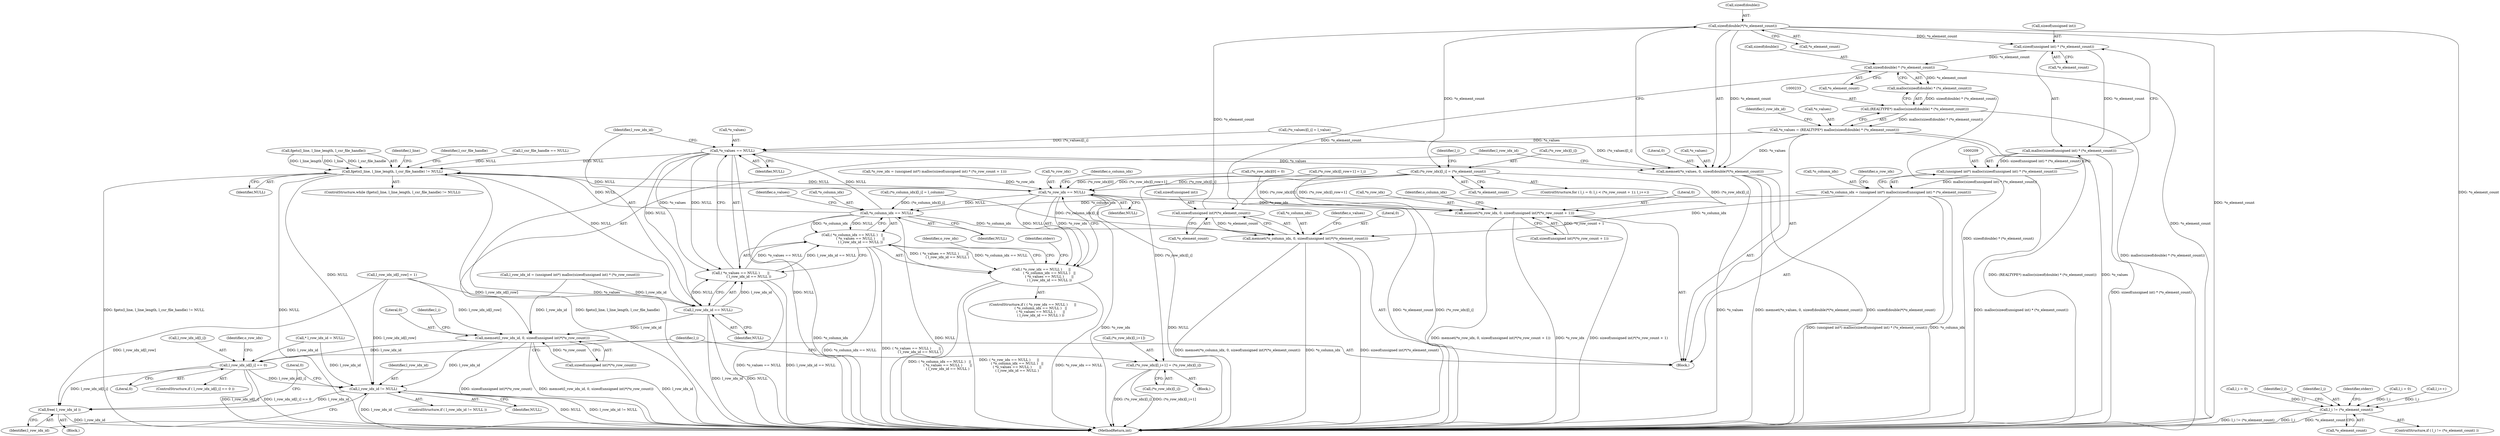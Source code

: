 digraph "0_libxsmm_151481489192e6d1997f8bde52c5c425ea41741d_0@API" {
"1000300" [label="(Call,sizeof(double)*(*o_element_count))"];
"1000291" [label="(Call,sizeof(unsigned int)*(*o_element_count))"];
"1000235" [label="(Call,sizeof(double) * (*o_element_count))"];
"1000211" [label="(Call,sizeof(unsigned int) * (*o_element_count))"];
"1000300" [label="(Call,sizeof(double)*(*o_element_count))"];
"1000210" [label="(Call,malloc(sizeof(unsigned int) * (*o_element_count)))"];
"1000208" [label="(Call,(unsigned int*) malloc(sizeof(unsigned int) * (*o_element_count)))"];
"1000205" [label="(Call,*o_column_idx = (unsigned int*) malloc(sizeof(unsigned int) * (*o_element_count)))"];
"1000257" [label="(Call,*o_column_idx == NULL)"];
"1000161" [label="(Call,fgets(l_line, l_line_length, l_csr_file_handle) != NULL)"];
"1000252" [label="(Call,*o_row_idx == NULL)"];
"1000251" [label="(Call,( *o_row_idx == NULL )      ||\n               ( *o_column_idx == NULL )   ||\n               ( *o_values == NULL )       ||\n               ( l_row_idx_id == NULL ))"];
"1000276" [label="(Call,memset(*o_row_idx, 0, sizeof(unsigned int)*(*o_row_count + 1)))"];
"1000451" [label="(Call,l_row_idx_id != NULL)"];
"1000455" [label="(Call,free( l_row_idx_id ))"];
"1000256" [label="(Call,( *o_column_idx == NULL )   ||\n               ( *o_values == NULL )       ||\n               ( l_row_idx_id == NULL ))"];
"1000262" [label="(Call,*o_values == NULL)"];
"1000261" [label="(Call,( *o_values == NULL )       ||\n               ( l_row_idx_id == NULL ))"];
"1000266" [label="(Call,l_row_idx_id == NULL)"];
"1000305" [label="(Call,memset(l_row_idx_id, 0, sizeof(unsigned int)*(*o_row_count)))"];
"1000433" [label="(Call,l_row_idx_id[l_i] == 0)"];
"1000296" [label="(Call,memset(*o_values, 0, sizeof(double)*(*o_element_count)))"];
"1000287" [label="(Call,memset(*o_column_idx, 0, sizeof(unsigned int)*(*o_element_count)))"];
"1000234" [label="(Call,malloc(sizeof(double) * (*o_element_count)))"];
"1000232" [label="(Call,(REALTYPE*) malloc(sizeof(double) * (*o_element_count)))"];
"1000229" [label="(Call,*o_values = (REALTYPE*) malloc(sizeof(double) * (*o_element_count)))"];
"1000325" [label="(Call,(*o_row_idx)[l_i] = (*o_element_count))"];
"1000439" [label="(Call,(*o_row_idx)[l_i+1] = (*o_row_idx)[l_i])"];
"1000410" [label="(Call,l_i != (*o_element_count))"];
"1000458" [label="(Literal,0)"];
"1000410" [label="(Call,l_i != (*o_element_count))"];
"1000240" [label="(Call,l_row_idx_id = (unsigned int*) malloc(sizeof(unsigned int) * (*o_row_count)))"];
"1000303" [label="(Call,*o_element_count)"];
"1000439" [label="(Call,(*o_row_idx)[l_i+1] = (*o_row_idx)[l_i])"];
"1000266" [label="(Call,l_row_idx_id == NULL)"];
"1000262" [label="(Call,*o_values == NULL)"];
"1000205" [label="(Call,*o_column_idx = (unsigned int*) malloc(sizeof(unsigned int) * (*o_element_count)))"];
"1000454" [label="(Block,)"];
"1000291" [label="(Call,sizeof(unsigned int)*(*o_element_count))"];
"1000235" [label="(Call,sizeof(double) * (*o_element_count))"];
"1000446" [label="(Call,(*o_row_idx)[l_i])"];
"1000257" [label="(Call,*o_column_idx == NULL)"];
"1000208" [label="(Call,(unsigned int*) malloc(sizeof(unsigned int) * (*o_element_count)))"];
"1000300" [label="(Call,sizeof(double)*(*o_element_count))"];
"1000432" [label="(ControlStructure,if ( l_row_idx_id[l_i] == 0 ))"];
"1000166" [label="(Identifier,NULL)"];
"1000440" [label="(Call,(*o_row_idx)[l_i+1])"];
"1000287" [label="(Call,memset(*o_column_idx, 0, sizeof(unsigned int)*(*o_element_count)))"];
"1000271" [label="(Identifier,stderr)"];
"1000290" [label="(Literal,0)"];
"1000211" [label="(Call,sizeof(unsigned int) * (*o_element_count))"];
"1000256" [label="(Call,( *o_column_idx == NULL )   ||\n               ( *o_values == NULL )       ||\n               ( l_row_idx_id == NULL ))"];
"1000230" [label="(Call,*o_values)"];
"1000250" [label="(ControlStructure,if ( ( *o_row_idx == NULL )      ||\n               ( *o_column_idx == NULL )   ||\n               ( *o_values == NULL )       ||\n               ( l_row_idx_id == NULL ) ))"];
"1000232" [label="(Call,(REALTYPE*) malloc(sizeof(double) * (*o_element_count)))"];
"1000280" [label="(Call,sizeof(unsigned int)*(*o_row_count + 1))"];
"1000258" [label="(Call,*o_column_idx)"];
"1000292" [label="(Call,sizeof(unsigned int))"];
"1000412" [label="(Call,*o_element_count)"];
"1000263" [label="(Call,*o_values)"];
"1000241" [label="(Identifier,l_row_idx_id)"];
"1000255" [label="(Identifier,NULL)"];
"1000459" [label="(MethodReturn,int)"];
"1000450" [label="(ControlStructure,if ( l_row_idx_id != NULL ))"];
"1000380" [label="(Call,(*o_column_idx)[l_i] = l_column)"];
"1000324" [label="(Identifier,l_i)"];
"1000289" [label="(Identifier,o_column_idx)"];
"1000137" [label="(Call,* l_row_idx_id = NULL)"];
"1000162" [label="(Call,fgets(l_line, l_line_length, l_csr_file_handle))"];
"1000276" [label="(Call,memset(*o_row_idx, 0, sizeof(unsigned int)*(*o_row_count + 1)))"];
"1000204" [label="(Block,)"];
"1000294" [label="(Call,*o_element_count)"];
"1000308" [label="(Call,sizeof(unsigned int)*(*o_row_count))"];
"1000171" [label="(Identifier,l_line)"];
"1000267" [label="(Identifier,l_row_idx_id)"];
"1000455" [label="(Call,free( l_row_idx_id ))"];
"1000394" [label="(Call,l_row_idx_id[l_row] = 1)"];
"1000453" [label="(Identifier,NULL)"];
"1000288" [label="(Call,*o_column_idx)"];
"1000437" [label="(Literal,0)"];
"1000216" [label="(Call,*o_row_idx = (unsigned int*) malloc(sizeof(unsigned int) * (*o_row_count + 1)))"];
"1000399" [label="(Call,(*o_row_idx)[l_row+1] = l_i)"];
"1000306" [label="(Identifier,l_row_idx_id)"];
"1000430" [label="(Identifier,l_i)"];
"1000238" [label="(Call,*o_element_count)"];
"1000452" [label="(Identifier,l_row_idx_id)"];
"1000423" [label="(Identifier,l_i)"];
"1000411" [label="(Identifier,l_i)"];
"1000301" [label="(Call,sizeof(double))"];
"1000416" [label="(Identifier,stderr)"];
"1000261" [label="(Call,( *o_values == NULL )       ||\n               ( l_row_idx_id == NULL ))"];
"1000251" [label="(Call,( *o_row_idx == NULL )      ||\n               ( *o_column_idx == NULL )   ||\n               ( *o_values == NULL )       ||\n               ( l_row_idx_id == NULL ))"];
"1000298" [label="(Identifier,o_values)"];
"1000451" [label="(Call,l_row_idx_id != NULL)"];
"1000206" [label="(Call,*o_column_idx)"];
"1000330" [label="(Call,*o_element_count)"];
"1000408" [label="(Identifier,l_csr_file_handle)"];
"1000299" [label="(Literal,0)"];
"1000210" [label="(Call,malloc(sizeof(unsigned int) * (*o_element_count)))"];
"1000236" [label="(Call,sizeof(double))"];
"1000264" [label="(Identifier,o_values)"];
"1000278" [label="(Identifier,o_row_idx)"];
"1000161" [label="(Call,fgets(l_line, l_line_length, l_csr_file_handle) != NULL)"];
"1000150" [label="(Call,l_csr_file_handle == NULL)"];
"1000253" [label="(Call,*o_row_idx)"];
"1000305" [label="(Call,memset(l_row_idx_id, 0, sizeof(unsigned int)*(*o_row_count)))"];
"1000268" [label="(Identifier,NULL)"];
"1000296" [label="(Call,memset(*o_values, 0, sizeof(double)*(*o_element_count)))"];
"1000265" [label="(Identifier,NULL)"];
"1000307" [label="(Literal,0)"];
"1000433" [label="(Call,l_row_idx_id[l_i] == 0)"];
"1000313" [label="(ControlStructure,for ( l_i = 0; l_i < (*o_row_count + 1); l_i++))"];
"1000442" [label="(Identifier,o_row_idx)"];
"1000234" [label="(Call,malloc(sizeof(double) * (*o_element_count)))"];
"1000260" [label="(Identifier,NULL)"];
"1000326" [label="(Call,(*o_row_idx)[l_i])"];
"1000438" [label="(Block,)"];
"1000252" [label="(Call,*o_row_idx == NULL)"];
"1000212" [label="(Call,sizeof(unsigned int))"];
"1000218" [label="(Identifier,o_row_idx)"];
"1000214" [label="(Call,*o_element_count)"];
"1000456" [label="(Identifier,l_row_idx_id)"];
"1000315" [label="(Identifier,l_i)"];
"1000229" [label="(Call,*o_values = (REALTYPE*) malloc(sizeof(double) * (*o_element_count)))"];
"1000409" [label="(ControlStructure,if ( l_i != (*o_element_count) ))"];
"1000141" [label="(Call,l_i = 0)"];
"1000259" [label="(Identifier,o_column_idx)"];
"1000386" [label="(Call,(*o_values)[l_i] = l_value)"];
"1000325" [label="(Call,(*o_row_idx)[l_i] = (*o_element_count))"];
"1000332" [label="(Call,(*o_row_idx)[0] = 0)"];
"1000279" [label="(Literal,0)"];
"1000392" [label="(Call,l_i++)"];
"1000297" [label="(Call,*o_values)"];
"1000160" [label="(ControlStructure,while (fgets(l_line, l_line_length, l_csr_file_handle) != NULL))"];
"1000338" [label="(Call,l_i = 0)"];
"1000434" [label="(Call,l_row_idx_id[l_i])"];
"1000277" [label="(Call,*o_row_idx)"];
"1000300" -> "1000296"  [label="AST: "];
"1000300" -> "1000303"  [label="CFG: "];
"1000301" -> "1000300"  [label="AST: "];
"1000303" -> "1000300"  [label="AST: "];
"1000296" -> "1000300"  [label="CFG: "];
"1000300" -> "1000459"  [label="DDG: *o_element_count"];
"1000300" -> "1000211"  [label="DDG: *o_element_count"];
"1000300" -> "1000296"  [label="DDG: *o_element_count"];
"1000291" -> "1000300"  [label="DDG: *o_element_count"];
"1000300" -> "1000325"  [label="DDG: *o_element_count"];
"1000300" -> "1000410"  [label="DDG: *o_element_count"];
"1000291" -> "1000287"  [label="AST: "];
"1000291" -> "1000294"  [label="CFG: "];
"1000292" -> "1000291"  [label="AST: "];
"1000294" -> "1000291"  [label="AST: "];
"1000287" -> "1000291"  [label="CFG: "];
"1000291" -> "1000287"  [label="DDG: *o_element_count"];
"1000235" -> "1000291"  [label="DDG: *o_element_count"];
"1000235" -> "1000234"  [label="AST: "];
"1000235" -> "1000238"  [label="CFG: "];
"1000236" -> "1000235"  [label="AST: "];
"1000238" -> "1000235"  [label="AST: "];
"1000234" -> "1000235"  [label="CFG: "];
"1000235" -> "1000459"  [label="DDG: *o_element_count"];
"1000235" -> "1000234"  [label="DDG: *o_element_count"];
"1000211" -> "1000235"  [label="DDG: *o_element_count"];
"1000211" -> "1000210"  [label="AST: "];
"1000211" -> "1000214"  [label="CFG: "];
"1000212" -> "1000211"  [label="AST: "];
"1000214" -> "1000211"  [label="AST: "];
"1000210" -> "1000211"  [label="CFG: "];
"1000211" -> "1000210"  [label="DDG: *o_element_count"];
"1000210" -> "1000208"  [label="AST: "];
"1000208" -> "1000210"  [label="CFG: "];
"1000210" -> "1000459"  [label="DDG: sizeof(unsigned int) * (*o_element_count)"];
"1000210" -> "1000208"  [label="DDG: sizeof(unsigned int) * (*o_element_count)"];
"1000208" -> "1000205"  [label="AST: "];
"1000209" -> "1000208"  [label="AST: "];
"1000205" -> "1000208"  [label="CFG: "];
"1000208" -> "1000459"  [label="DDG: malloc(sizeof(unsigned int) * (*o_element_count))"];
"1000208" -> "1000205"  [label="DDG: malloc(sizeof(unsigned int) * (*o_element_count))"];
"1000205" -> "1000204"  [label="AST: "];
"1000206" -> "1000205"  [label="AST: "];
"1000218" -> "1000205"  [label="CFG: "];
"1000205" -> "1000459"  [label="DDG: *o_column_idx"];
"1000205" -> "1000459"  [label="DDG: (unsigned int*) malloc(sizeof(unsigned int) * (*o_element_count))"];
"1000205" -> "1000257"  [label="DDG: *o_column_idx"];
"1000205" -> "1000287"  [label="DDG: *o_column_idx"];
"1000257" -> "1000256"  [label="AST: "];
"1000257" -> "1000260"  [label="CFG: "];
"1000258" -> "1000257"  [label="AST: "];
"1000260" -> "1000257"  [label="AST: "];
"1000264" -> "1000257"  [label="CFG: "];
"1000256" -> "1000257"  [label="CFG: "];
"1000257" -> "1000459"  [label="DDG: NULL"];
"1000257" -> "1000459"  [label="DDG: *o_column_idx"];
"1000257" -> "1000161"  [label="DDG: NULL"];
"1000257" -> "1000256"  [label="DDG: *o_column_idx"];
"1000257" -> "1000256"  [label="DDG: NULL"];
"1000380" -> "1000257"  [label="DDG: (*o_column_idx)[l_i]"];
"1000252" -> "1000257"  [label="DDG: NULL"];
"1000257" -> "1000262"  [label="DDG: NULL"];
"1000257" -> "1000287"  [label="DDG: *o_column_idx"];
"1000161" -> "1000160"  [label="AST: "];
"1000161" -> "1000166"  [label="CFG: "];
"1000162" -> "1000161"  [label="AST: "];
"1000166" -> "1000161"  [label="AST: "];
"1000171" -> "1000161"  [label="CFG: "];
"1000408" -> "1000161"  [label="CFG: "];
"1000161" -> "1000459"  [label="DDG: NULL"];
"1000161" -> "1000459"  [label="DDG: fgets(l_line, l_line_length, l_csr_file_handle)"];
"1000161" -> "1000459"  [label="DDG: fgets(l_line, l_line_length, l_csr_file_handle) != NULL"];
"1000162" -> "1000161"  [label="DDG: l_line"];
"1000162" -> "1000161"  [label="DDG: l_line_length"];
"1000162" -> "1000161"  [label="DDG: l_csr_file_handle"];
"1000252" -> "1000161"  [label="DDG: NULL"];
"1000266" -> "1000161"  [label="DDG: NULL"];
"1000150" -> "1000161"  [label="DDG: NULL"];
"1000262" -> "1000161"  [label="DDG: NULL"];
"1000161" -> "1000252"  [label="DDG: NULL"];
"1000161" -> "1000451"  [label="DDG: NULL"];
"1000252" -> "1000251"  [label="AST: "];
"1000252" -> "1000255"  [label="CFG: "];
"1000253" -> "1000252"  [label="AST: "];
"1000255" -> "1000252"  [label="AST: "];
"1000259" -> "1000252"  [label="CFG: "];
"1000251" -> "1000252"  [label="CFG: "];
"1000252" -> "1000459"  [label="DDG: *o_row_idx"];
"1000252" -> "1000459"  [label="DDG: NULL"];
"1000252" -> "1000251"  [label="DDG: *o_row_idx"];
"1000252" -> "1000251"  [label="DDG: NULL"];
"1000325" -> "1000252"  [label="DDG: (*o_row_idx)[l_i]"];
"1000332" -> "1000252"  [label="DDG: (*o_row_idx)[0]"];
"1000216" -> "1000252"  [label="DDG: *o_row_idx"];
"1000399" -> "1000252"  [label="DDG: (*o_row_idx)[l_row+1]"];
"1000252" -> "1000276"  [label="DDG: *o_row_idx"];
"1000251" -> "1000250"  [label="AST: "];
"1000251" -> "1000256"  [label="CFG: "];
"1000256" -> "1000251"  [label="AST: "];
"1000271" -> "1000251"  [label="CFG: "];
"1000278" -> "1000251"  [label="CFG: "];
"1000251" -> "1000459"  [label="DDG: ( *o_row_idx == NULL )      ||\n               ( *o_column_idx == NULL )   ||\n               ( *o_values == NULL )       ||\n               ( l_row_idx_id == NULL )"];
"1000251" -> "1000459"  [label="DDG: *o_row_idx == NULL"];
"1000251" -> "1000459"  [label="DDG: ( *o_column_idx == NULL )   ||\n               ( *o_values == NULL )       ||\n               ( l_row_idx_id == NULL )"];
"1000256" -> "1000251"  [label="DDG: *o_column_idx == NULL"];
"1000256" -> "1000251"  [label="DDG: ( *o_values == NULL )       ||\n               ( l_row_idx_id == NULL )"];
"1000276" -> "1000204"  [label="AST: "];
"1000276" -> "1000280"  [label="CFG: "];
"1000277" -> "1000276"  [label="AST: "];
"1000279" -> "1000276"  [label="AST: "];
"1000280" -> "1000276"  [label="AST: "];
"1000289" -> "1000276"  [label="CFG: "];
"1000276" -> "1000459"  [label="DDG: sizeof(unsigned int)*(*o_row_count + 1)"];
"1000276" -> "1000459"  [label="DDG: memset(*o_row_idx, 0, sizeof(unsigned int)*(*o_row_count + 1))"];
"1000276" -> "1000459"  [label="DDG: *o_row_idx"];
"1000325" -> "1000276"  [label="DDG: (*o_row_idx)[l_i]"];
"1000332" -> "1000276"  [label="DDG: (*o_row_idx)[0]"];
"1000399" -> "1000276"  [label="DDG: (*o_row_idx)[l_row+1]"];
"1000280" -> "1000276"  [label="DDG: *o_row_count + 1"];
"1000451" -> "1000450"  [label="AST: "];
"1000451" -> "1000453"  [label="CFG: "];
"1000452" -> "1000451"  [label="AST: "];
"1000453" -> "1000451"  [label="AST: "];
"1000456" -> "1000451"  [label="CFG: "];
"1000458" -> "1000451"  [label="CFG: "];
"1000451" -> "1000459"  [label="DDG: l_row_idx_id"];
"1000451" -> "1000459"  [label="DDG: NULL"];
"1000451" -> "1000459"  [label="DDG: l_row_idx_id != NULL"];
"1000433" -> "1000451"  [label="DDG: l_row_idx_id[l_i]"];
"1000305" -> "1000451"  [label="DDG: l_row_idx_id"];
"1000137" -> "1000451"  [label="DDG: l_row_idx_id"];
"1000394" -> "1000451"  [label="DDG: l_row_idx_id[l_row]"];
"1000451" -> "1000455"  [label="DDG: l_row_idx_id"];
"1000455" -> "1000454"  [label="AST: "];
"1000455" -> "1000456"  [label="CFG: "];
"1000456" -> "1000455"  [label="AST: "];
"1000458" -> "1000455"  [label="CFG: "];
"1000455" -> "1000459"  [label="DDG: l_row_idx_id"];
"1000433" -> "1000455"  [label="DDG: l_row_idx_id[l_i]"];
"1000394" -> "1000455"  [label="DDG: l_row_idx_id[l_row]"];
"1000256" -> "1000261"  [label="CFG: "];
"1000261" -> "1000256"  [label="AST: "];
"1000256" -> "1000459"  [label="DDG: *o_column_idx == NULL"];
"1000256" -> "1000459"  [label="DDG: ( *o_values == NULL )       ||\n               ( l_row_idx_id == NULL )"];
"1000261" -> "1000256"  [label="DDG: *o_values == NULL"];
"1000261" -> "1000256"  [label="DDG: l_row_idx_id == NULL"];
"1000262" -> "1000261"  [label="AST: "];
"1000262" -> "1000265"  [label="CFG: "];
"1000263" -> "1000262"  [label="AST: "];
"1000265" -> "1000262"  [label="AST: "];
"1000267" -> "1000262"  [label="CFG: "];
"1000261" -> "1000262"  [label="CFG: "];
"1000262" -> "1000459"  [label="DDG: NULL"];
"1000262" -> "1000459"  [label="DDG: *o_values"];
"1000262" -> "1000261"  [label="DDG: *o_values"];
"1000262" -> "1000261"  [label="DDG: NULL"];
"1000386" -> "1000262"  [label="DDG: (*o_values)[l_i]"];
"1000229" -> "1000262"  [label="DDG: *o_values"];
"1000262" -> "1000266"  [label="DDG: NULL"];
"1000262" -> "1000296"  [label="DDG: *o_values"];
"1000261" -> "1000266"  [label="CFG: "];
"1000266" -> "1000261"  [label="AST: "];
"1000261" -> "1000459"  [label="DDG: l_row_idx_id == NULL"];
"1000261" -> "1000459"  [label="DDG: *o_values == NULL"];
"1000266" -> "1000261"  [label="DDG: l_row_idx_id"];
"1000266" -> "1000261"  [label="DDG: NULL"];
"1000266" -> "1000268"  [label="CFG: "];
"1000267" -> "1000266"  [label="AST: "];
"1000268" -> "1000266"  [label="AST: "];
"1000266" -> "1000459"  [label="DDG: l_row_idx_id"];
"1000266" -> "1000459"  [label="DDG: NULL"];
"1000240" -> "1000266"  [label="DDG: l_row_idx_id"];
"1000394" -> "1000266"  [label="DDG: l_row_idx_id[l_row]"];
"1000266" -> "1000305"  [label="DDG: l_row_idx_id"];
"1000305" -> "1000204"  [label="AST: "];
"1000305" -> "1000308"  [label="CFG: "];
"1000306" -> "1000305"  [label="AST: "];
"1000307" -> "1000305"  [label="AST: "];
"1000308" -> "1000305"  [label="AST: "];
"1000315" -> "1000305"  [label="CFG: "];
"1000305" -> "1000459"  [label="DDG: memset(l_row_idx_id, 0, sizeof(unsigned int)*(*o_row_count))"];
"1000305" -> "1000459"  [label="DDG: l_row_idx_id"];
"1000305" -> "1000459"  [label="DDG: sizeof(unsigned int)*(*o_row_count)"];
"1000240" -> "1000305"  [label="DDG: l_row_idx_id"];
"1000394" -> "1000305"  [label="DDG: l_row_idx_id[l_row]"];
"1000308" -> "1000305"  [label="DDG: *o_row_count"];
"1000305" -> "1000433"  [label="DDG: l_row_idx_id"];
"1000433" -> "1000432"  [label="AST: "];
"1000433" -> "1000437"  [label="CFG: "];
"1000434" -> "1000433"  [label="AST: "];
"1000437" -> "1000433"  [label="AST: "];
"1000442" -> "1000433"  [label="CFG: "];
"1000430" -> "1000433"  [label="CFG: "];
"1000433" -> "1000459"  [label="DDG: l_row_idx_id[l_i]"];
"1000433" -> "1000459"  [label="DDG: l_row_idx_id[l_i] == 0"];
"1000137" -> "1000433"  [label="DDG: l_row_idx_id"];
"1000296" -> "1000204"  [label="AST: "];
"1000297" -> "1000296"  [label="AST: "];
"1000299" -> "1000296"  [label="AST: "];
"1000306" -> "1000296"  [label="CFG: "];
"1000296" -> "1000459"  [label="DDG: memset(*o_values, 0, sizeof(double)*(*o_element_count))"];
"1000296" -> "1000459"  [label="DDG: sizeof(double)*(*o_element_count)"];
"1000296" -> "1000459"  [label="DDG: *o_values"];
"1000386" -> "1000296"  [label="DDG: (*o_values)[l_i]"];
"1000229" -> "1000296"  [label="DDG: *o_values"];
"1000287" -> "1000204"  [label="AST: "];
"1000288" -> "1000287"  [label="AST: "];
"1000290" -> "1000287"  [label="AST: "];
"1000298" -> "1000287"  [label="CFG: "];
"1000287" -> "1000459"  [label="DDG: sizeof(unsigned int)*(*o_element_count)"];
"1000287" -> "1000459"  [label="DDG: memset(*o_column_idx, 0, sizeof(unsigned int)*(*o_element_count))"];
"1000287" -> "1000459"  [label="DDG: *o_column_idx"];
"1000380" -> "1000287"  [label="DDG: (*o_column_idx)[l_i]"];
"1000234" -> "1000232"  [label="AST: "];
"1000232" -> "1000234"  [label="CFG: "];
"1000234" -> "1000459"  [label="DDG: sizeof(double) * (*o_element_count)"];
"1000234" -> "1000232"  [label="DDG: sizeof(double) * (*o_element_count)"];
"1000232" -> "1000229"  [label="AST: "];
"1000233" -> "1000232"  [label="AST: "];
"1000229" -> "1000232"  [label="CFG: "];
"1000232" -> "1000459"  [label="DDG: malloc(sizeof(double) * (*o_element_count))"];
"1000232" -> "1000229"  [label="DDG: malloc(sizeof(double) * (*o_element_count))"];
"1000229" -> "1000204"  [label="AST: "];
"1000230" -> "1000229"  [label="AST: "];
"1000241" -> "1000229"  [label="CFG: "];
"1000229" -> "1000459"  [label="DDG: (REALTYPE*) malloc(sizeof(double) * (*o_element_count))"];
"1000229" -> "1000459"  [label="DDG: *o_values"];
"1000325" -> "1000313"  [label="AST: "];
"1000325" -> "1000330"  [label="CFG: "];
"1000326" -> "1000325"  [label="AST: "];
"1000330" -> "1000325"  [label="AST: "];
"1000324" -> "1000325"  [label="CFG: "];
"1000325" -> "1000459"  [label="DDG: (*o_row_idx)[l_i]"];
"1000325" -> "1000459"  [label="DDG: *o_element_count"];
"1000325" -> "1000439"  [label="DDG: (*o_row_idx)[l_i]"];
"1000439" -> "1000438"  [label="AST: "];
"1000439" -> "1000446"  [label="CFG: "];
"1000440" -> "1000439"  [label="AST: "];
"1000446" -> "1000439"  [label="AST: "];
"1000430" -> "1000439"  [label="CFG: "];
"1000439" -> "1000459"  [label="DDG: (*o_row_idx)[l_i+1]"];
"1000439" -> "1000459"  [label="DDG: (*o_row_idx)[l_i]"];
"1000410" -> "1000409"  [label="AST: "];
"1000410" -> "1000412"  [label="CFG: "];
"1000411" -> "1000410"  [label="AST: "];
"1000412" -> "1000410"  [label="AST: "];
"1000416" -> "1000410"  [label="CFG: "];
"1000423" -> "1000410"  [label="CFG: "];
"1000410" -> "1000459"  [label="DDG: l_i"];
"1000410" -> "1000459"  [label="DDG: *o_element_count"];
"1000410" -> "1000459"  [label="DDG: l_i != (*o_element_count)"];
"1000338" -> "1000410"  [label="DDG: l_i"];
"1000141" -> "1000410"  [label="DDG: l_i"];
"1000392" -> "1000410"  [label="DDG: l_i"];
}
